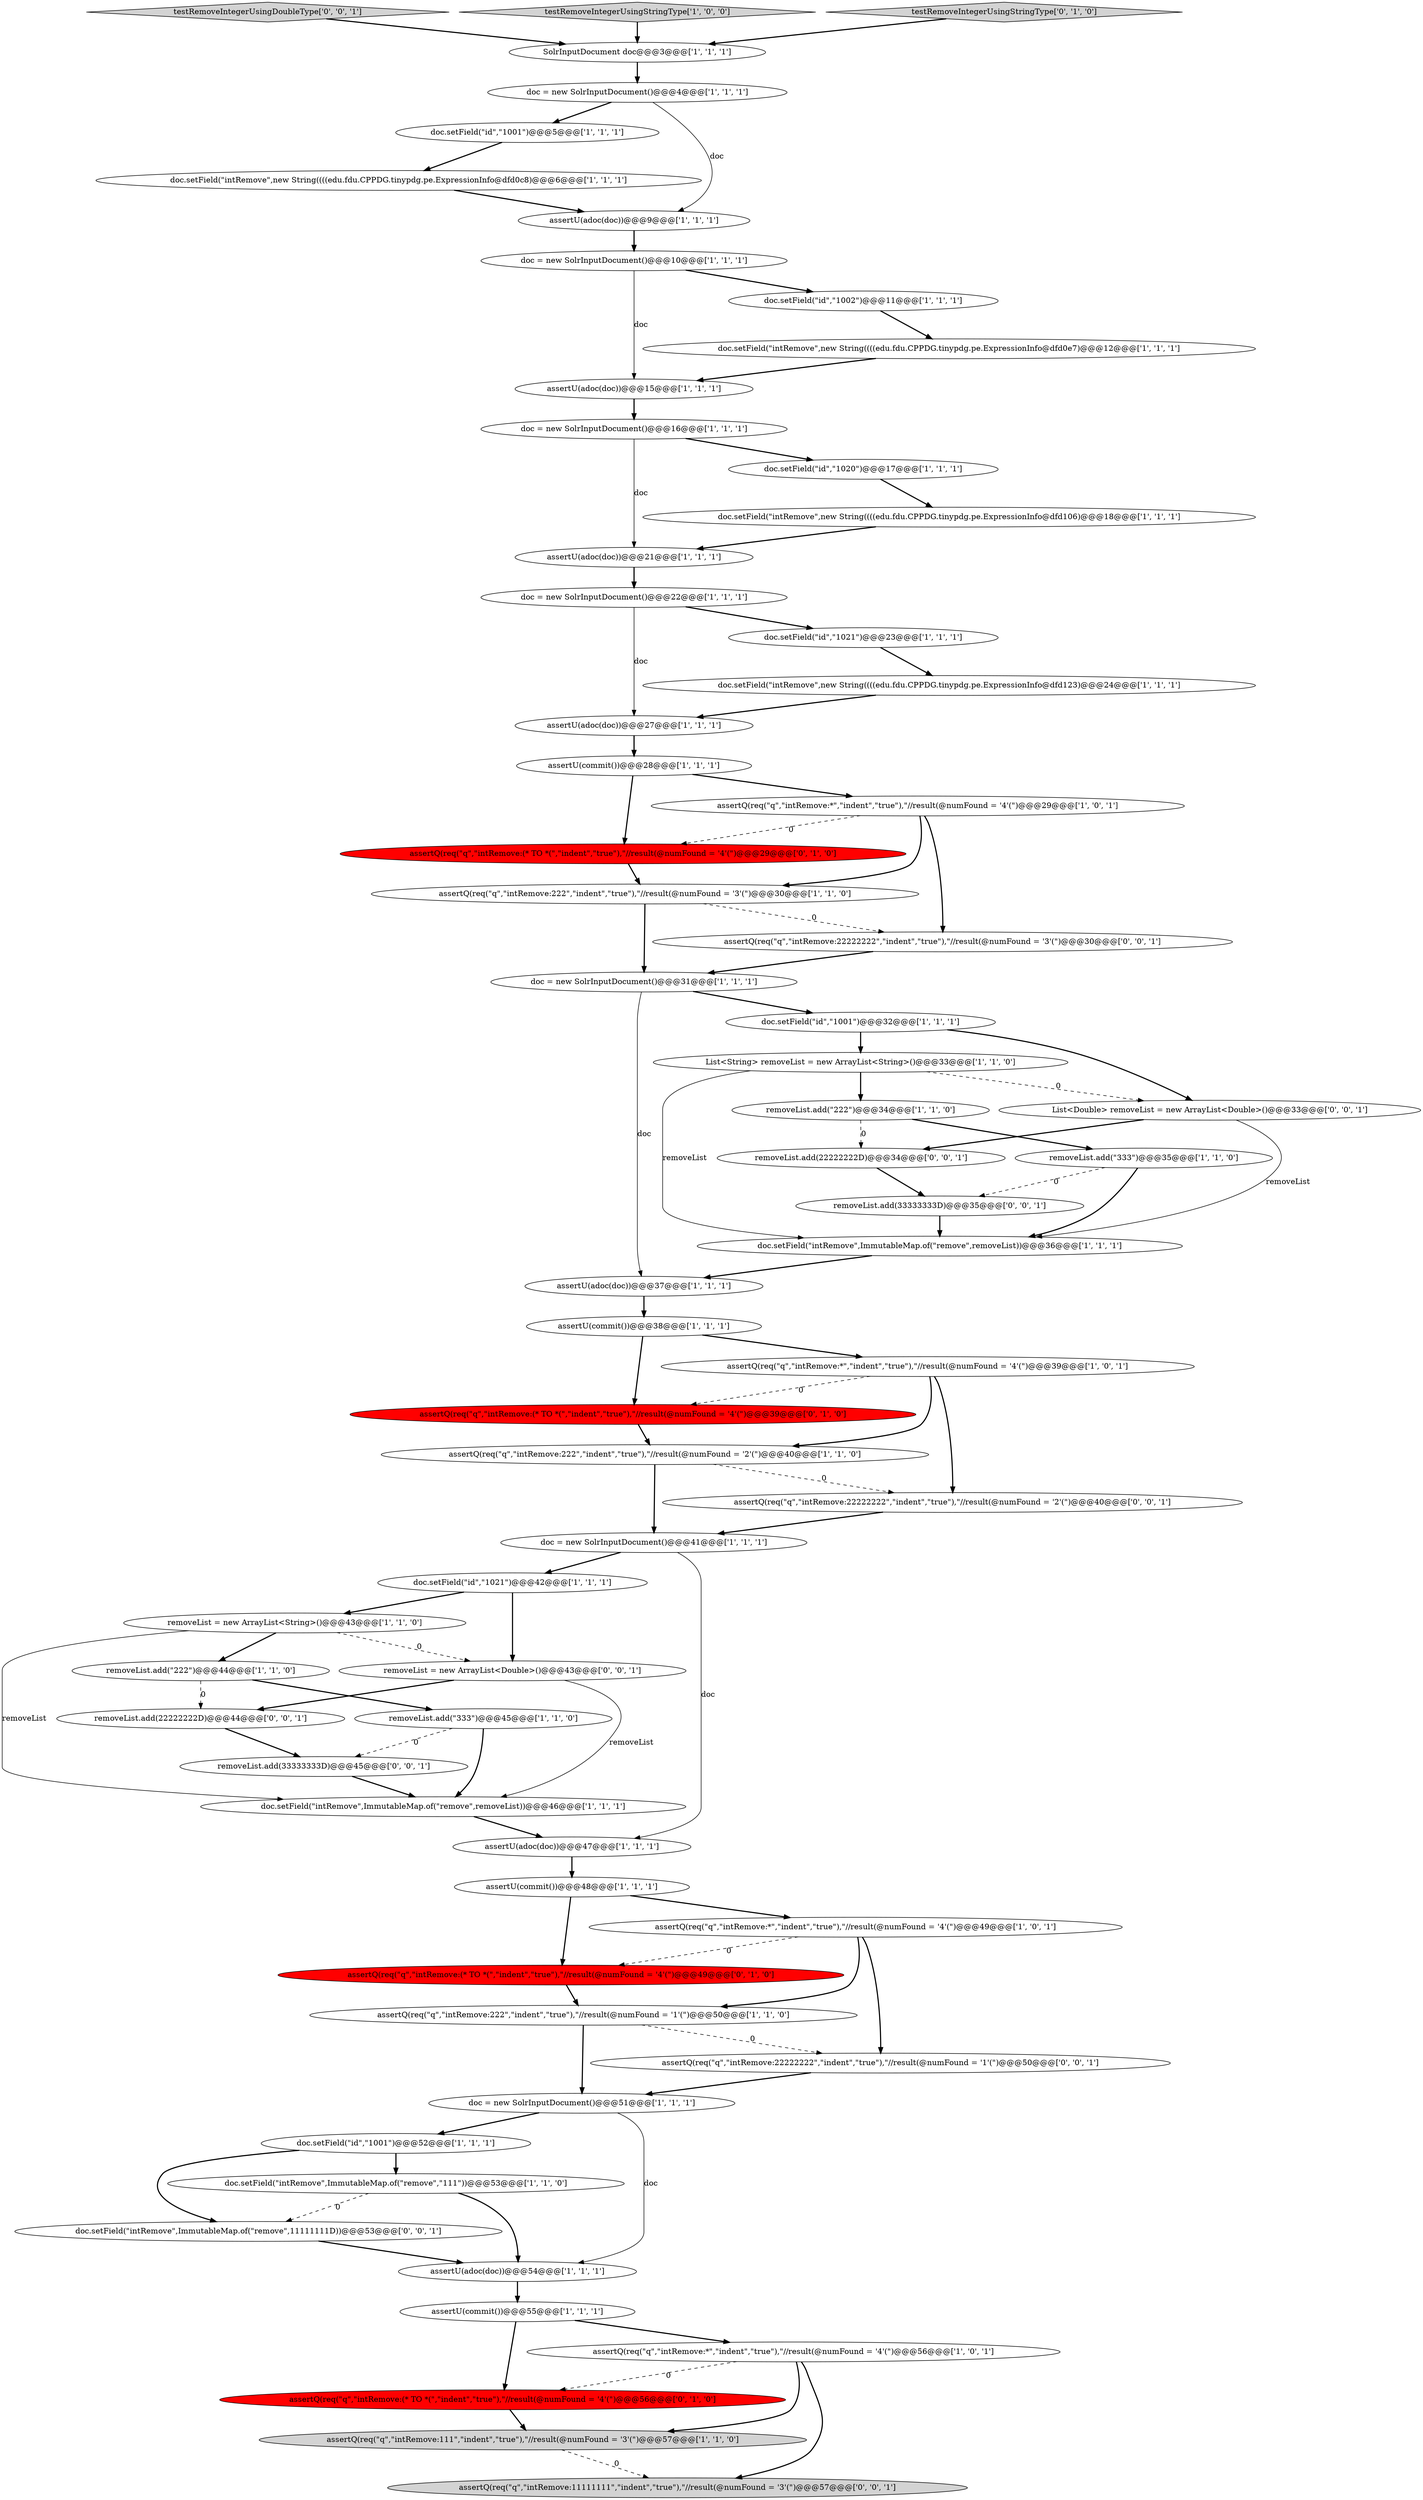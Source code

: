 digraph {
15 [style = filled, label = "SolrInputDocument doc@@@3@@@['1', '1', '1']", fillcolor = white, shape = ellipse image = "AAA0AAABBB1BBB"];
29 [style = filled, label = "removeList.add(\"333\")@@@45@@@['1', '1', '0']", fillcolor = white, shape = ellipse image = "AAA0AAABBB1BBB"];
56 [style = filled, label = "removeList.add(33333333D)@@@45@@@['0', '0', '1']", fillcolor = white, shape = ellipse image = "AAA0AAABBB3BBB"];
46 [style = filled, label = "doc.setField(\"intRemove\",ImmutableMap.of(\"remove\",\"111\"))@@@53@@@['1', '1', '0']", fillcolor = white, shape = ellipse image = "AAA0AAABBB1BBB"];
57 [style = filled, label = "assertQ(req(\"q\",\"intRemove:22222222\",\"indent\",\"true\"),\"//result(@numFound = '2'(\")@@@40@@@['0', '0', '1']", fillcolor = white, shape = ellipse image = "AAA0AAABBB3BBB"];
33 [style = filled, label = "doc.setField(\"intRemove\",ImmutableMap.of(\"remove\",removeList))@@@46@@@['1', '1', '1']", fillcolor = white, shape = ellipse image = "AAA0AAABBB1BBB"];
12 [style = filled, label = "doc = new SolrInputDocument()@@@10@@@['1', '1', '1']", fillcolor = white, shape = ellipse image = "AAA0AAABBB1BBB"];
24 [style = filled, label = "doc = new SolrInputDocument()@@@51@@@['1', '1', '1']", fillcolor = white, shape = ellipse image = "AAA0AAABBB1BBB"];
6 [style = filled, label = "assertQ(req(\"q\",\"intRemove:*\",\"indent\",\"true\"),\"//result(@numFound = '4'(\")@@@56@@@['1', '0', '1']", fillcolor = white, shape = ellipse image = "AAA0AAABBB1BBB"];
2 [style = filled, label = "removeList.add(\"222\")@@@34@@@['1', '1', '0']", fillcolor = white, shape = ellipse image = "AAA0AAABBB1BBB"];
35 [style = filled, label = "assertQ(req(\"q\",\"intRemove:222\",\"indent\",\"true\"),\"//result(@numFound = '3'(\")@@@30@@@['1', '1', '0']", fillcolor = white, shape = ellipse image = "AAA0AAABBB1BBB"];
59 [style = filled, label = "removeList.add(22222222D)@@@34@@@['0', '0', '1']", fillcolor = white, shape = ellipse image = "AAA0AAABBB3BBB"];
51 [style = filled, label = "assertQ(req(\"q\",\"intRemove:(* TO *(\",\"indent\",\"true\"),\"//result(@numFound = '4'(\")@@@39@@@['0', '1', '0']", fillcolor = red, shape = ellipse image = "AAA1AAABBB2BBB"];
62 [style = filled, label = "testRemoveIntegerUsingDoubleType['0', '0', '1']", fillcolor = lightgray, shape = diamond image = "AAA0AAABBB3BBB"];
37 [style = filled, label = "assertQ(req(\"q\",\"intRemove:*\",\"indent\",\"true\"),\"//result(@numFound = '4'(\")@@@49@@@['1', '0', '1']", fillcolor = white, shape = ellipse image = "AAA0AAABBB1BBB"];
10 [style = filled, label = "assertU(commit())@@@55@@@['1', '1', '1']", fillcolor = white, shape = ellipse image = "AAA0AAABBB1BBB"];
0 [style = filled, label = "removeList.add(\"222\")@@@44@@@['1', '1', '0']", fillcolor = white, shape = ellipse image = "AAA0AAABBB1BBB"];
43 [style = filled, label = "removeList = new ArrayList<String>()@@@43@@@['1', '1', '0']", fillcolor = white, shape = ellipse image = "AAA0AAABBB1BBB"];
53 [style = filled, label = "removeList.add(33333333D)@@@35@@@['0', '0', '1']", fillcolor = white, shape = ellipse image = "AAA0AAABBB3BBB"];
5 [style = filled, label = "removeList.add(\"333\")@@@35@@@['1', '1', '0']", fillcolor = white, shape = ellipse image = "AAA0AAABBB1BBB"];
30 [style = filled, label = "testRemoveIntegerUsingStringType['1', '0', '0']", fillcolor = lightgray, shape = diamond image = "AAA0AAABBB1BBB"];
41 [style = filled, label = "assertU(commit())@@@48@@@['1', '1', '1']", fillcolor = white, shape = ellipse image = "AAA0AAABBB1BBB"];
9 [style = filled, label = "doc = new SolrInputDocument()@@@22@@@['1', '1', '1']", fillcolor = white, shape = ellipse image = "AAA0AAABBB1BBB"];
55 [style = filled, label = "List<Double> removeList = new ArrayList<Double>()@@@33@@@['0', '0', '1']", fillcolor = white, shape = ellipse image = "AAA0AAABBB3BBB"];
42 [style = filled, label = "assertU(adoc(doc))@@@37@@@['1', '1', '1']", fillcolor = white, shape = ellipse image = "AAA0AAABBB1BBB"];
11 [style = filled, label = "doc.setField(\"intRemove\",new String((((edu.fdu.CPPDG.tinypdg.pe.ExpressionInfo@dfd123)@@@24@@@['1', '1', '1']", fillcolor = white, shape = ellipse image = "AAA0AAABBB1BBB"];
38 [style = filled, label = "doc = new SolrInputDocument()@@@16@@@['1', '1', '1']", fillcolor = white, shape = ellipse image = "AAA0AAABBB1BBB"];
20 [style = filled, label = "doc.setField(\"id\",\"1001\")@@@5@@@['1', '1', '1']", fillcolor = white, shape = ellipse image = "AAA0AAABBB1BBB"];
44 [style = filled, label = "assertQ(req(\"q\",\"intRemove:111\",\"indent\",\"true\"),\"//result(@numFound = '3'(\")@@@57@@@['1', '1', '0']", fillcolor = lightgray, shape = ellipse image = "AAA0AAABBB1BBB"];
23 [style = filled, label = "assertU(adoc(doc))@@@27@@@['1', '1', '1']", fillcolor = white, shape = ellipse image = "AAA0AAABBB1BBB"];
17 [style = filled, label = "assertQ(req(\"q\",\"intRemove:222\",\"indent\",\"true\"),\"//result(@numFound = '1'(\")@@@50@@@['1', '1', '0']", fillcolor = white, shape = ellipse image = "AAA0AAABBB1BBB"];
54 [style = filled, label = "assertQ(req(\"q\",\"intRemove:11111111\",\"indent\",\"true\"),\"//result(@numFound = '3'(\")@@@57@@@['0', '0', '1']", fillcolor = lightgray, shape = ellipse image = "AAA0AAABBB3BBB"];
21 [style = filled, label = "assertU(adoc(doc))@@@9@@@['1', '1', '1']", fillcolor = white, shape = ellipse image = "AAA0AAABBB1BBB"];
39 [style = filled, label = "assertQ(req(\"q\",\"intRemove:222\",\"indent\",\"true\"),\"//result(@numFound = '2'(\")@@@40@@@['1', '1', '0']", fillcolor = white, shape = ellipse image = "AAA0AAABBB1BBB"];
18 [style = filled, label = "assertU(adoc(doc))@@@21@@@['1', '1', '1']", fillcolor = white, shape = ellipse image = "AAA0AAABBB1BBB"];
50 [style = filled, label = "assertQ(req(\"q\",\"intRemove:(* TO *(\",\"indent\",\"true\"),\"//result(@numFound = '4'(\")@@@56@@@['0', '1', '0']", fillcolor = red, shape = ellipse image = "AAA1AAABBB2BBB"];
58 [style = filled, label = "removeList = new ArrayList<Double>()@@@43@@@['0', '0', '1']", fillcolor = white, shape = ellipse image = "AAA0AAABBB3BBB"];
31 [style = filled, label = "doc.setField(\"id\",\"1021\")@@@23@@@['1', '1', '1']", fillcolor = white, shape = ellipse image = "AAA0AAABBB1BBB"];
61 [style = filled, label = "assertQ(req(\"q\",\"intRemove:22222222\",\"indent\",\"true\"),\"//result(@numFound = '3'(\")@@@30@@@['0', '0', '1']", fillcolor = white, shape = ellipse image = "AAA0AAABBB3BBB"];
1 [style = filled, label = "doc.setField(\"intRemove\",new String((((edu.fdu.CPPDG.tinypdg.pe.ExpressionInfo@dfd0c8)@@@6@@@['1', '1', '1']", fillcolor = white, shape = ellipse image = "AAA0AAABBB1BBB"];
49 [style = filled, label = "assertQ(req(\"q\",\"intRemove:(* TO *(\",\"indent\",\"true\"),\"//result(@numFound = '4'(\")@@@49@@@['0', '1', '0']", fillcolor = red, shape = ellipse image = "AAA1AAABBB2BBB"];
32 [style = filled, label = "doc.setField(\"id\",\"1001\")@@@32@@@['1', '1', '1']", fillcolor = white, shape = ellipse image = "AAA0AAABBB1BBB"];
40 [style = filled, label = "assertU(adoc(doc))@@@47@@@['1', '1', '1']", fillcolor = white, shape = ellipse image = "AAA0AAABBB1BBB"];
19 [style = filled, label = "assertQ(req(\"q\",\"intRemove:*\",\"indent\",\"true\"),\"//result(@numFound = '4'(\")@@@29@@@['1', '0', '1']", fillcolor = white, shape = ellipse image = "AAA0AAABBB1BBB"];
52 [style = filled, label = "assertQ(req(\"q\",\"intRemove:(* TO *(\",\"indent\",\"true\"),\"//result(@numFound = '4'(\")@@@29@@@['0', '1', '0']", fillcolor = red, shape = ellipse image = "AAA1AAABBB2BBB"];
36 [style = filled, label = "doc = new SolrInputDocument()@@@31@@@['1', '1', '1']", fillcolor = white, shape = ellipse image = "AAA0AAABBB1BBB"];
45 [style = filled, label = "doc = new SolrInputDocument()@@@41@@@['1', '1', '1']", fillcolor = white, shape = ellipse image = "AAA0AAABBB1BBB"];
28 [style = filled, label = "doc.setField(\"intRemove\",ImmutableMap.of(\"remove\",removeList))@@@36@@@['1', '1', '1']", fillcolor = white, shape = ellipse image = "AAA0AAABBB1BBB"];
8 [style = filled, label = "assertQ(req(\"q\",\"intRemove:*\",\"indent\",\"true\"),\"//result(@numFound = '4'(\")@@@39@@@['1', '0', '1']", fillcolor = white, shape = ellipse image = "AAA0AAABBB1BBB"];
3 [style = filled, label = "doc = new SolrInputDocument()@@@4@@@['1', '1', '1']", fillcolor = white, shape = ellipse image = "AAA0AAABBB1BBB"];
34 [style = filled, label = "assertU(adoc(doc))@@@15@@@['1', '1', '1']", fillcolor = white, shape = ellipse image = "AAA0AAABBB1BBB"];
16 [style = filled, label = "doc.setField(\"id\",\"1020\")@@@17@@@['1', '1', '1']", fillcolor = white, shape = ellipse image = "AAA0AAABBB1BBB"];
27 [style = filled, label = "assertU(commit())@@@28@@@['1', '1', '1']", fillcolor = white, shape = ellipse image = "AAA0AAABBB1BBB"];
63 [style = filled, label = "assertQ(req(\"q\",\"intRemove:22222222\",\"indent\",\"true\"),\"//result(@numFound = '1'(\")@@@50@@@['0', '0', '1']", fillcolor = white, shape = ellipse image = "AAA0AAABBB3BBB"];
64 [style = filled, label = "removeList.add(22222222D)@@@44@@@['0', '0', '1']", fillcolor = white, shape = ellipse image = "AAA0AAABBB3BBB"];
14 [style = filled, label = "assertU(commit())@@@38@@@['1', '1', '1']", fillcolor = white, shape = ellipse image = "AAA0AAABBB1BBB"];
22 [style = filled, label = "doc.setField(\"id\",\"1001\")@@@52@@@['1', '1', '1']", fillcolor = white, shape = ellipse image = "AAA0AAABBB1BBB"];
60 [style = filled, label = "doc.setField(\"intRemove\",ImmutableMap.of(\"remove\",11111111D))@@@53@@@['0', '0', '1']", fillcolor = white, shape = ellipse image = "AAA0AAABBB3BBB"];
4 [style = filled, label = "List<String> removeList = new ArrayList<String>()@@@33@@@['1', '1', '0']", fillcolor = white, shape = ellipse image = "AAA0AAABBB1BBB"];
13 [style = filled, label = "doc.setField(\"id\",\"1002\")@@@11@@@['1', '1', '1']", fillcolor = white, shape = ellipse image = "AAA0AAABBB1BBB"];
47 [style = filled, label = "doc.setField(\"intRemove\",new String((((edu.fdu.CPPDG.tinypdg.pe.ExpressionInfo@dfd0e7)@@@12@@@['1', '1', '1']", fillcolor = white, shape = ellipse image = "AAA0AAABBB1BBB"];
48 [style = filled, label = "testRemoveIntegerUsingStringType['0', '1', '0']", fillcolor = lightgray, shape = diamond image = "AAA0AAABBB2BBB"];
25 [style = filled, label = "doc.setField(\"id\",\"1021\")@@@42@@@['1', '1', '1']", fillcolor = white, shape = ellipse image = "AAA0AAABBB1BBB"];
26 [style = filled, label = "assertU(adoc(doc))@@@54@@@['1', '1', '1']", fillcolor = white, shape = ellipse image = "AAA0AAABBB1BBB"];
7 [style = filled, label = "doc.setField(\"intRemove\",new String((((edu.fdu.CPPDG.tinypdg.pe.ExpressionInfo@dfd106)@@@18@@@['1', '1', '1']", fillcolor = white, shape = ellipse image = "AAA0AAABBB1BBB"];
43->58 [style = dashed, label="0"];
13->47 [style = bold, label=""];
26->10 [style = bold, label=""];
50->44 [style = bold, label=""];
16->7 [style = bold, label=""];
25->43 [style = bold, label=""];
5->28 [style = bold, label=""];
22->60 [style = bold, label=""];
45->25 [style = bold, label=""];
1->21 [style = bold, label=""];
8->51 [style = dashed, label="0"];
6->50 [style = dashed, label="0"];
29->56 [style = dashed, label="0"];
25->58 [style = bold, label=""];
51->39 [style = bold, label=""];
24->26 [style = solid, label="doc"];
43->0 [style = bold, label=""];
19->61 [style = bold, label=""];
27->19 [style = bold, label=""];
32->4 [style = bold, label=""];
28->42 [style = bold, label=""];
47->34 [style = bold, label=""];
8->39 [style = bold, label=""];
8->57 [style = bold, label=""];
12->34 [style = solid, label="doc"];
52->35 [style = bold, label=""];
10->50 [style = bold, label=""];
22->46 [style = bold, label=""];
55->59 [style = bold, label=""];
6->54 [style = bold, label=""];
41->37 [style = bold, label=""];
58->33 [style = solid, label="removeList"];
19->52 [style = dashed, label="0"];
39->45 [style = bold, label=""];
0->29 [style = bold, label=""];
41->49 [style = bold, label=""];
4->2 [style = bold, label=""];
57->45 [style = bold, label=""];
0->64 [style = dashed, label="0"];
31->11 [style = bold, label=""];
4->55 [style = dashed, label="0"];
18->9 [style = bold, label=""];
37->63 [style = bold, label=""];
2->59 [style = dashed, label="0"];
14->8 [style = bold, label=""];
49->17 [style = bold, label=""];
34->38 [style = bold, label=""];
56->33 [style = bold, label=""];
55->28 [style = solid, label="removeList"];
30->15 [style = bold, label=""];
4->28 [style = solid, label="removeList"];
44->54 [style = dashed, label="0"];
9->31 [style = bold, label=""];
35->61 [style = dashed, label="0"];
38->16 [style = bold, label=""];
36->42 [style = solid, label="doc"];
20->1 [style = bold, label=""];
15->3 [style = bold, label=""];
3->21 [style = solid, label="doc"];
6->44 [style = bold, label=""];
10->6 [style = bold, label=""];
63->24 [style = bold, label=""];
61->36 [style = bold, label=""];
42->14 [style = bold, label=""];
27->52 [style = bold, label=""];
21->12 [style = bold, label=""];
59->53 [style = bold, label=""];
12->13 [style = bold, label=""];
19->35 [style = bold, label=""];
7->18 [style = bold, label=""];
62->15 [style = bold, label=""];
53->28 [style = bold, label=""];
58->64 [style = bold, label=""];
2->5 [style = bold, label=""];
45->40 [style = solid, label="doc"];
46->60 [style = dashed, label="0"];
43->33 [style = solid, label="removeList"];
23->27 [style = bold, label=""];
38->18 [style = solid, label="doc"];
60->26 [style = bold, label=""];
37->17 [style = bold, label=""];
39->57 [style = dashed, label="0"];
14->51 [style = bold, label=""];
36->32 [style = bold, label=""];
24->22 [style = bold, label=""];
5->53 [style = dashed, label="0"];
3->20 [style = bold, label=""];
29->33 [style = bold, label=""];
17->24 [style = bold, label=""];
33->40 [style = bold, label=""];
46->26 [style = bold, label=""];
32->55 [style = bold, label=""];
64->56 [style = bold, label=""];
9->23 [style = solid, label="doc"];
17->63 [style = dashed, label="0"];
40->41 [style = bold, label=""];
48->15 [style = bold, label=""];
35->36 [style = bold, label=""];
11->23 [style = bold, label=""];
37->49 [style = dashed, label="0"];
}
